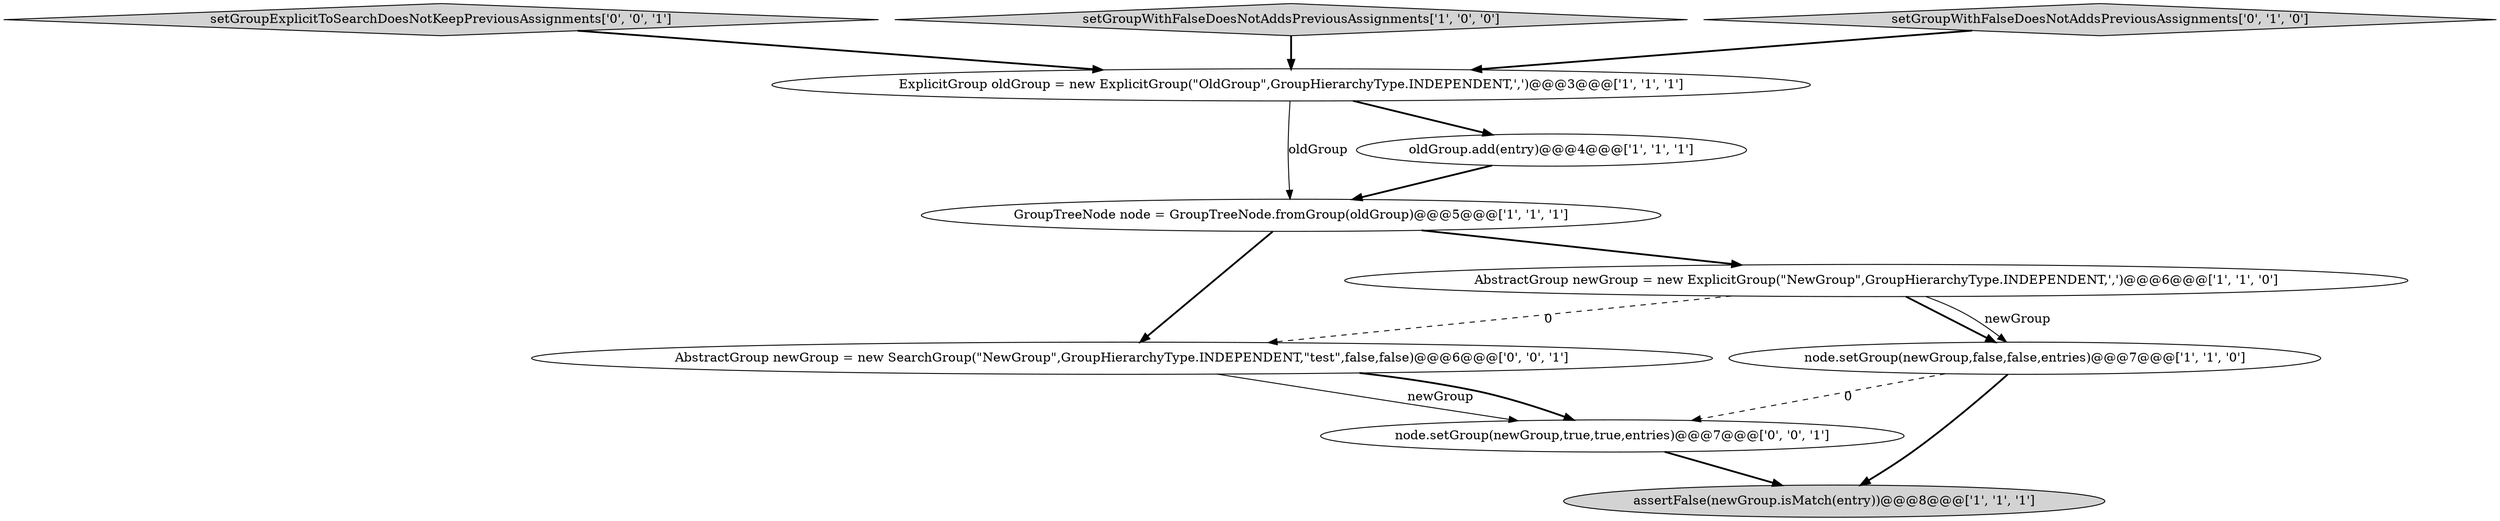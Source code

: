 digraph {
1 [style = filled, label = "ExplicitGroup oldGroup = new ExplicitGroup(\"OldGroup\",GroupHierarchyType.INDEPENDENT,',')@@@3@@@['1', '1', '1']", fillcolor = white, shape = ellipse image = "AAA0AAABBB1BBB"];
3 [style = filled, label = "GroupTreeNode node = GroupTreeNode.fromGroup(oldGroup)@@@5@@@['1', '1', '1']", fillcolor = white, shape = ellipse image = "AAA0AAABBB1BBB"];
0 [style = filled, label = "node.setGroup(newGroup,false,false,entries)@@@7@@@['1', '1', '0']", fillcolor = white, shape = ellipse image = "AAA0AAABBB1BBB"];
10 [style = filled, label = "setGroupExplicitToSearchDoesNotKeepPreviousAssignments['0', '0', '1']", fillcolor = lightgray, shape = diamond image = "AAA0AAABBB3BBB"];
8 [style = filled, label = "AbstractGroup newGroup = new SearchGroup(\"NewGroup\",GroupHierarchyType.INDEPENDENT,\"test\",false,false)@@@6@@@['0', '0', '1']", fillcolor = white, shape = ellipse image = "AAA0AAABBB3BBB"];
6 [style = filled, label = "setGroupWithFalseDoesNotAddsPreviousAssignments['1', '0', '0']", fillcolor = lightgray, shape = diamond image = "AAA0AAABBB1BBB"];
2 [style = filled, label = "assertFalse(newGroup.isMatch(entry))@@@8@@@['1', '1', '1']", fillcolor = lightgray, shape = ellipse image = "AAA0AAABBB1BBB"];
4 [style = filled, label = "oldGroup.add(entry)@@@4@@@['1', '1', '1']", fillcolor = white, shape = ellipse image = "AAA0AAABBB1BBB"];
9 [style = filled, label = "node.setGroup(newGroup,true,true,entries)@@@7@@@['0', '0', '1']", fillcolor = white, shape = ellipse image = "AAA0AAABBB3BBB"];
5 [style = filled, label = "AbstractGroup newGroup = new ExplicitGroup(\"NewGroup\",GroupHierarchyType.INDEPENDENT,',')@@@6@@@['1', '1', '0']", fillcolor = white, shape = ellipse image = "AAA0AAABBB1BBB"];
7 [style = filled, label = "setGroupWithFalseDoesNotAddsPreviousAssignments['0', '1', '0']", fillcolor = lightgray, shape = diamond image = "AAA0AAABBB2BBB"];
5->8 [style = dashed, label="0"];
6->1 [style = bold, label=""];
4->3 [style = bold, label=""];
1->4 [style = bold, label=""];
3->5 [style = bold, label=""];
7->1 [style = bold, label=""];
0->9 [style = dashed, label="0"];
5->0 [style = bold, label=""];
10->1 [style = bold, label=""];
9->2 [style = bold, label=""];
5->0 [style = solid, label="newGroup"];
8->9 [style = solid, label="newGroup"];
3->8 [style = bold, label=""];
1->3 [style = solid, label="oldGroup"];
0->2 [style = bold, label=""];
8->9 [style = bold, label=""];
}
